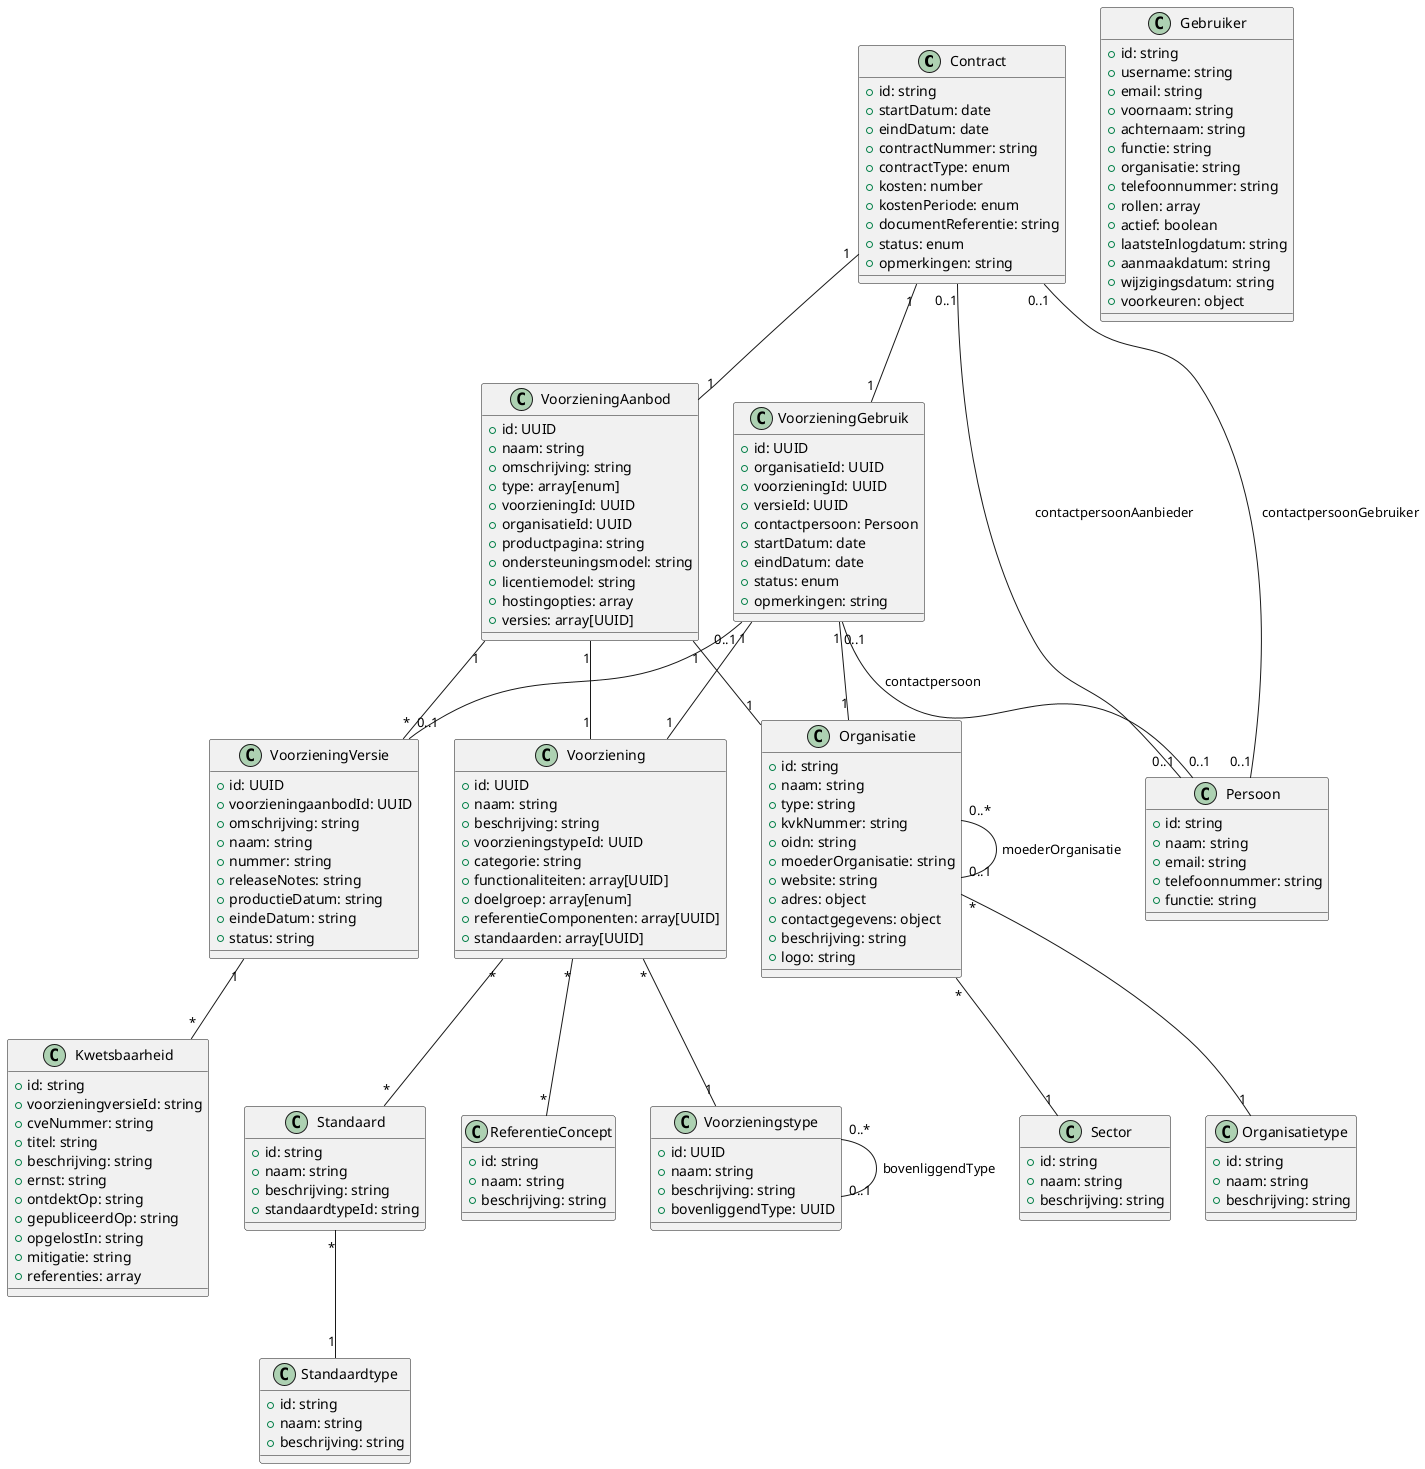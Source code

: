 @startuml Softwarecatalogus

' Klassen definities
class Contract {
  +id: string
  +startDatum: date
  +eindDatum: date
  +contractNummer: string
  +contractType: enum
  +kosten: number
  +kostenPeriode: enum
  +documentReferentie: string
  +status: enum
  +opmerkingen: string
}

class VoorzieningAanbod {
  +id: UUID
  +naam: string
  +omschrijving: string
  +type: array[enum]
  +voorzieningId: UUID
  +organisatieId: UUID
  +productpagina: string
  +ondersteuningsmodel: string
  +licentiemodel: string
  +hostingopties: array
  +versies: array[UUID]
}

class VoorzieningGebruik {
  +id: UUID
  +organisatieId: UUID
  +voorzieningId: UUID
  +versieId: UUID
  +contactpersoon: Persoon
  +startDatum: date
  +eindDatum: date
  +status: enum
  +opmerkingen: string
}

class Organisatie {
  +id: string
  +naam: string
  +type: string
  +kvkNummer: string
  +oidn: string
  +moederOrganisatie: string
  +website: string
  +adres: object
  +contactgegevens: object
  +beschrijving: string
  +logo: string
}

class Voorziening {
  +id: UUID
  +naam: string
  +beschrijving: string
  +voorzieningstypeId: UUID
  +categorie: string
  +functionaliteiten: array[UUID]
  +doelgroep: array[enum]
  +referentieComponenten: array[UUID]
  +standaarden: array[UUID]
}

class Persoon {
  +id: string
  +naam: string
  +email: string
  +telefoonnummer: string
  +functie: string
}

class Voorzieningstype {
  +id: UUID
  +naam: string
  +beschrijving: string
  +bovenliggendType: UUID
}

class VoorzieningVersie {
  +id: UUID
  +voorzieningaanbodId: UUID
  +omschrijving: string
  +naam: string
  +nummer: string
  +releaseNotes: string
  +productieDatum: string
  +eindeDatum: string
  +status: string
}

class Kwetsbaarheid {
  +id: string
  +voorzieningversieId: string
  +cveNummer: string
  +titel: string
  +beschrijving: string
  +ernst: string
  +ontdektOp: string
  +gepubliceerdOp: string
  +opgelostIn: string
  +mitigatie: string
  +referenties: array
}

class Gebruiker {
  +id: string
  +username: string
  +email: string
  +voornaam: string
  +achternaam: string
  +functie: string
  +organisatie: string
  +telefoonnummer: string
  +rollen: array
  +actief: boolean
  +laatsteInlogdatum: string
  +aanmaakdatum: string
  +wijzigingsdatum: string
  +voorkeuren: object
}

class Standaardtype {
  +id: string
  +naam: string
  +beschrijving: string
}

class Standaard {
  +id: string
  +naam: string
  +beschrijving: string
  +standaardtypeId: string
}

class Sector {
  +id: string
  +naam: string
  +beschrijving: string
}

class Organisatietype {
  +id: string
  +naam: string
  +beschrijving: string
}

class ReferentieConcept {
  +id: string
  +naam: string
  +beschrijving: string
}

' Relaties
Contract "1" -- "1" VoorzieningAanbod
Contract "1" -- "1" VoorzieningGebruik
Contract "0..1" -- "0..1" Persoon : contactpersoonAanbieder
Contract "0..1" -- "0..1" Persoon : contactpersoonGebruiker
VoorzieningGebruik "1" -- "1" Organisatie
VoorzieningGebruik "1" -- "1" Voorziening
VoorzieningGebruik "0..1" -- "0..1" VoorzieningVersie
VoorzieningGebruik "0..1" -- "0..1" Persoon : contactpersoon
VoorzieningAanbod "1" -- "1" Voorziening
VoorzieningAanbod "1" -- "1" Organisatie
VoorzieningAanbod "1" -- "*" VoorzieningVersie
Voorziening "*" -- "1" Voorzieningstype
Voorziening "*" -- "*" Standaard
Voorziening "*" -- "*" ReferentieConcept
Voorzieningstype "0..*" -- "0..1" Voorzieningstype : bovenliggendType
VoorzieningVersie "1" -- "*" Kwetsbaarheid
Organisatie "0..*" -- "0..1" Organisatie : moederOrganisatie
Organisatie "*" -- "1" Sector
Organisatie "*" -- "1" Organisatietype
Standaard "*" -- "1" Standaardtype

@enduml 